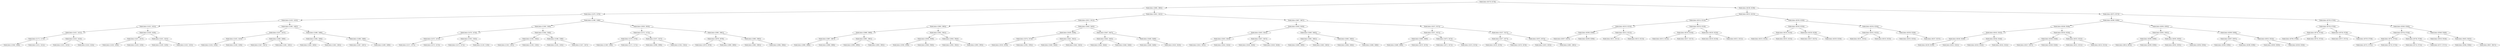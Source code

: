 digraph G{
119036915 [label="Node{data=[6176, 6176]}"]
119036915 -> 223240681
223240681 [label="Node{data=[2885, 2885]}"]
223240681 -> 1618959282
1618959282 [label="Node{data=[1470, 1470]}"]
1618959282 -> 1344803494
1344803494 [label="Node{data=[1433, 1433]}"]
1344803494 -> 355081363
355081363 [label="Node{data=[1425, 1425]}"]
355081363 -> 1804953334
1804953334 [label="Node{data=[1421, 1421]}"]
1804953334 -> 1898775293
1898775293 [label="Node{data=[1172, 1172]}"]
1898775293 -> 1635816284
1635816284 [label="Node{data=[1046, 1046]}"]
1898775293 -> 613143931
613143931 [label="Node{data=[1415, 1415]}"]
1804953334 -> 1693038026
1693038026 [label="Node{data=[1423, 1423]}"]
1693038026 -> 2110417216
2110417216 [label="Node{data=[1422, 1422]}"]
1693038026 -> 414519254
414519254 [label="Node{data=[1424, 1424]}"]
355081363 -> 1651450294
1651450294 [label="Node{data=[1429, 1429]}"]
1651450294 -> 1258397652
1258397652 [label="Node{data=[1427, 1427]}"]
1258397652 -> 1705996189
1705996189 [label="Node{data=[1426, 1426]}"]
1258397652 -> 1439958849
1439958849 [label="Node{data=[1428, 1428]}"]
1651450294 -> 1311637212
1311637212 [label="Node{data=[1431, 1431]}"]
1311637212 -> 152381426
152381426 [label="Node{data=[1430, 1430]}"]
1311637212 -> 391672522
391672522 [label="Node{data=[1432, 1432]}"]
1344803494 -> 1648591215
1648591215 [label="Node{data=[1462, 1462]}"]
1648591215 -> 1127827685
1127827685 [label="Node{data=[1437, 1437]}"]
1127827685 -> 1672728007
1672728007 [label="Node{data=[1435, 1435]}"]
1672728007 -> 925445465
925445465 [label="Node{data=[1434, 1434]}"]
1672728007 -> 1226807850
1226807850 [label="Node{data=[1436, 1436]}"]
1127827685 -> 1080593804
1080593804 [label="Node{data=[1460, 1460]}"]
1080593804 -> 1028173235
1028173235 [label="Node{data=[1447, 1447]}"]
1080593804 -> 1131748518
1131748518 [label="Node{data=[1461, 1461]}"]
1648591215 -> 1980629032
1980629032 [label="Node{data=[1466, 1466]}"]
1980629032 -> 1913579400
1913579400 [label="Node{data=[1464, 1464]}"]
1913579400 -> 181664079
181664079 [label="Node{data=[1463, 1463]}"]
1913579400 -> 1630033055
1630033055 [label="Node{data=[1465, 1465]}"]
1980629032 -> 1730217938
1730217938 [label="Node{data=[1468, 1468]}"]
1730217938 -> 1645645337
1645645337 [label="Node{data=[1467, 1467]}"]
1730217938 -> 1998195349
1998195349 [label="Node{data=[1469, 1469]}"]
1618959282 -> 1412772933
1412772933 [label="Node{data=[1568, 1568]}"]
1412772933 -> 1002813062
1002813062 [label="Node{data=[1560, 1560]}"]
1002813062 -> 1844806049
1844806049 [label="Node{data=[1474, 1474]}"]
1844806049 -> 1251766312
1251766312 [label="Node{data=[1472, 1472]}"]
1251766312 -> 938926626
938926626 [label="Node{data=[1471, 1471]}"]
1251766312 -> 554767324
554767324 [label="Node{data=[1473, 1473]}"]
1844806049 -> 1621653206
1621653206 [label="Node{data=[1502, 1502]}"]
1621653206 -> 1234978779
1234978779 [label="Node{data=[1475, 1475]}"]
1621653206 -> 1241205560
1241205560 [label="Node{data=[1559, 1559]}"]
1002813062 -> 1616723496
1616723496 [label="Node{data=[1564, 1564]}"]
1616723496 -> 1138813491
1138813491 [label="Node{data=[1562, 1562]}"]
1138813491 -> 1751764747
1751764747 [label="Node{data=[1561, 1561]}"]
1138813491 -> 2069429173
2069429173 [label="Node{data=[1563, 1563]}"]
1616723496 -> 1920804488
1920804488 [label="Node{data=[1566, 1566]}"]
1920804488 -> 906558342
906558342 [label="Node{data=[1565, 1565]}"]
1920804488 -> 280984539
280984539 [label="Node{data=[1567, 1567]}"]
1412772933 -> 747028266
747028266 [label="Node{data=[2820, 2820]}"]
747028266 -> 936678740
936678740 [label="Node{data=[1572, 1572]}"]
936678740 -> 1181846755
1181846755 [label="Node{data=[1570, 1570]}"]
1181846755 -> 763053653
763053653 [label="Node{data=[1569, 1569]}"]
1181846755 -> 874369855
874369855 [label="Node{data=[1571, 1571]}"]
936678740 -> 670080733
670080733 [label="Node{data=[2337, 2337]}"]
670080733 -> 1831602260
1831602260 [label="Node{data=[2098, 2098]}"]
670080733 -> 445817418
445817418 [label="Node{data=[2345, 2345]}"]
747028266 -> 1087118860
1087118860 [label="Node{data=[2881, 2881]}"]
1087118860 -> 1676240574
1676240574 [label="Node{data=[2879, 2879]}"]
1676240574 -> 1854581823
1854581823 [label="Node{data=[2878, 2878]}"]
1676240574 -> 1627771734
1627771734 [label="Node{data=[2880, 2880]}"]
1087118860 -> 1092197636
1092197636 [label="Node{data=[2883, 2883]}"]
1092197636 -> 1777196815
1777196815 [label="Node{data=[2882, 2882]}"]
1092197636 -> 1379757401
1379757401 [label="Node{data=[2884, 2884]}"]
223240681 -> 502111019
502111019 [label="Node{data=[3451, 3451]}"]
502111019 -> 277992495
277992495 [label="Node{data=[3012, 3012]}"]
277992495 -> 394491029
394491029 [label="Node{data=[2893, 2893]}"]
394491029 -> 778933401
778933401 [label="Node{data=[2889, 2889]}"]
778933401 -> 1596483260
1596483260 [label="Node{data=[2887, 2887]}"]
1596483260 -> 1090974170
1090974170 [label="Node{data=[2886, 2886]}"]
1596483260 -> 1303184051
1303184051 [label="Node{data=[2888, 2888]}"]
778933401 -> 254185155
254185155 [label="Node{data=[2891, 2891]}"]
254185155 -> 321324061
321324061 [label="Node{data=[2890, 2890]}"]
254185155 -> 1708769154
1708769154 [label="Node{data=[2892, 2892]}"]
394491029 -> 1086619920
1086619920 [label="Node{data=[2941, 2941]}"]
1086619920 -> 2066698077
2066698077 [label="Node{data=[2939, 2939]}"]
2066698077 -> 1350810569
1350810569 [label="Node{data=[2938, 2938]}"]
2066698077 -> 2022587380
2022587380 [label="Node{data=[2940, 2940]}"]
1086619920 -> 472316404
472316404 [label="Node{data=[2943, 2943]}"]
472316404 -> 502401162
502401162 [label="Node{data=[2942, 2942]}"]
472316404 -> 1357034766
1357034766 [label="Node{data=[2993, 2993]}"]
277992495 -> 1505387901
1505387901 [label="Node{data=[3443, 3443]}"]
1505387901 -> 1920519911
1920519911 [label="Node{data=[3439, 3439]}"]
1920519911 -> 2143501946
2143501946 [label="Node{data=[3374, 3374]}"]
2143501946 -> 978103881
978103881 [label="Node{data=[3018, 3018]}"]
2143501946 -> 819443184
819443184 [label="Node{data=[3395, 3395]}"]
1920519911 -> 82594555
82594555 [label="Node{data=[3441, 3441]}"]
82594555 -> 1648006386
1648006386 [label="Node{data=[3440, 3440]}"]
82594555 -> 1029394458
1029394458 [label="Node{data=[3442, 3442]}"]
1505387901 -> 816712308
816712308 [label="Node{data=[3447, 3447]}"]
816712308 -> 1450386696
1450386696 [label="Node{data=[3445, 3445]}"]
1450386696 -> 1624815152
1624815152 [label="Node{data=[3444, 3444]}"]
1450386696 -> 124051889
124051889 [label="Node{data=[3446, 3446]}"]
816712308 -> 1205450371
1205450371 [label="Node{data=[3449, 3449]}"]
1205450371 -> 139296789
139296789 [label="Node{data=[3448, 3448]}"]
1205450371 -> 763481626
763481626 [label="Node{data=[3450, 3450]}"]
502111019 -> 231263090
231263090 [label="Node{data=[3467, 3467]}"]
231263090 -> 120523238
120523238 [label="Node{data=[3459, 3459]}"]
120523238 -> 1669758014
1669758014 [label="Node{data=[3455, 3455]}"]
1669758014 -> 1079287626
1079287626 [label="Node{data=[3453, 3453]}"]
1079287626 -> 193748841
193748841 [label="Node{data=[3452, 3452]}"]
1079287626 -> 1947404231
1947404231 [label="Node{data=[3454, 3454]}"]
1669758014 -> 606401271
606401271 [label="Node{data=[3457, 3457]}"]
606401271 -> 1080985590
1080985590 [label="Node{data=[3456, 3456]}"]
606401271 -> 695267205
695267205 [label="Node{data=[3458, 3458]}"]
120523238 -> 1160902739
1160902739 [label="Node{data=[3463, 3463]}"]
1160902739 -> 1174473032
1174473032 [label="Node{data=[3461, 3461]}"]
1174473032 -> 1919186761
1919186761 [label="Node{data=[3460, 3460]}"]
1174473032 -> 1556521543
1556521543 [label="Node{data=[3462, 3462]}"]
1160902739 -> 385825516
385825516 [label="Node{data=[3465, 3465]}"]
385825516 -> 1484401202
1484401202 [label="Node{data=[3464, 3464]}"]
385825516 -> 158711883
158711883 [label="Node{data=[3466, 3466]}"]
231263090 -> 1623760824
1623760824 [label="Node{data=[3475, 3475]}"]
1623760824 -> 261091607
261091607 [label="Node{data=[3471, 3471]}"]
261091607 -> 103641454
103641454 [label="Node{data=[3469, 3469]}"]
103641454 -> 561880696
561880696 [label="Node{data=[3468, 3468]}"]
103641454 -> 99414192
99414192 [label="Node{data=[3470, 3470]}"]
261091607 -> 1964748371
1964748371 [label="Node{data=[3473, 3473]}"]
1964748371 -> 416286623
416286623 [label="Node{data=[3472, 3472]}"]
1964748371 -> 1435751587
1435751587 [label="Node{data=[3474, 3474]}"]
1623760824 -> 924374993
924374993 [label="Node{data=[3527, 3527]}"]
924374993 -> 534351447
534351447 [label="Node{data=[3477, 3477]}"]
534351447 -> 128814796
128814796 [label="Node{data=[3476, 3476]}"]
534351447 -> 1288729686
1288729686 [label="Node{data=[3478, 3478]}"]
924374993 -> 1032291394
1032291394 [label="Node{data=[5675, 5675]}"]
1032291394 -> 1853820563
1853820563 [label="Node{data=[5633, 5633]}"]
1032291394 -> 97461886
97461886 [label="Node{data=[5681, 5681]}"]
119036915 -> 1249017941
1249017941 [label="Node{data=[6238, 6238]}"]
1249017941 -> 1263974605
1263974605 [label="Node{data=[6222, 6222]}"]
1263974605 -> 1565211810
1565211810 [label="Node{data=[6214, 6214]}"]
1565211810 -> 558566819
558566819 [label="Node{data=[6210, 6210]}"]
558566819 -> 2145735159
2145735159 [label="Node{data=[6208, 6208]}"]
2145735159 -> 17501718
17501718 [label="Node{data=[6207, 6207]}"]
2145735159 -> 86088889
86088889 [label="Node{data=[6209, 6209]}"]
558566819 -> 2088677291
2088677291 [label="Node{data=[6212, 6212]}"]
2088677291 -> 700523322
700523322 [label="Node{data=[6211, 6211]}"]
2088677291 -> 1885598634
1885598634 [label="Node{data=[6213, 6213]}"]
1565211810 -> 2041474379
2041474379 [label="Node{data=[6218, 6218]}"]
2041474379 -> 1881445922
1881445922 [label="Node{data=[6216, 6216]}"]
1881445922 -> 1348248559
1348248559 [label="Node{data=[6215, 6215]}"]
1881445922 -> 1070462189
1070462189 [label="Node{data=[6217, 6217]}"]
2041474379 -> 889389674
889389674 [label="Node{data=[6220, 6220]}"]
889389674 -> 1631721326
1631721326 [label="Node{data=[6219, 6219]}"]
889389674 -> 1421120370
1421120370 [label="Node{data=[6221, 6221]}"]
1263974605 -> 76443541
76443541 [label="Node{data=[6230, 6230]}"]
76443541 -> 699608380
699608380 [label="Node{data=[6226, 6226]}"]
699608380 -> 1488696835
1488696835 [label="Node{data=[6224, 6224]}"]
1488696835 -> 677675365
677675365 [label="Node{data=[6223, 6223]}"]
1488696835 -> 1608626491
1608626491 [label="Node{data=[6225, 6225]}"]
699608380 -> 1871424822
1871424822 [label="Node{data=[6228, 6228]}"]
1871424822 -> 1787106666
1787106666 [label="Node{data=[6227, 6227]}"]
1871424822 -> 1726402294
1726402294 [label="Node{data=[6229, 6229]}"]
76443541 -> 886887288
886887288 [label="Node{data=[6234, 6234]}"]
886887288 -> 109853384
109853384 [label="Node{data=[6232, 6232]}"]
109853384 -> 1147162934
1147162934 [label="Node{data=[6231, 6231]}"]
109853384 -> 337749554
337749554 [label="Node{data=[6233, 6233]}"]
886887288 -> 1177874653
1177874653 [label="Node{data=[6236, 6236]}"]
1177874653 -> 554293417
554293417 [label="Node{data=[6235, 6235]}"]
1177874653 -> 1730597983
1730597983 [label="Node{data=[6237, 6237]}"]
1249017941 -> 2117070527
2117070527 [label="Node{data=[8373, 8373]}"]
2117070527 -> 528243647
528243647 [label="Node{data=[6269, 6269]}"]
528243647 -> 1893663849
1893663849 [label="Node{data=[6246, 6246]}"]
1893663849 -> 562733569
562733569 [label="Node{data=[6242, 6242]}"]
562733569 -> 542243481
542243481 [label="Node{data=[6240, 6240]}"]
542243481 -> 1561197711
1561197711 [label="Node{data=[6239, 6239]}"]
542243481 -> 1434015499
1434015499 [label="Node{data=[6241, 6241]}"]
562733569 -> 555183375
555183375 [label="Node{data=[6244, 6244]}"]
555183375 -> 238931590
238931590 [label="Node{data=[6243, 6243]}"]
555183375 -> 1013359178
1013359178 [label="Node{data=[6245, 6245]}"]
1893663849 -> 590904258
590904258 [label="Node{data=[6250, 6250]}"]
590904258 -> 962401727
962401727 [label="Node{data=[6248, 6248]}"]
962401727 -> 1509205484
1509205484 [label="Node{data=[6247, 6247]}"]
962401727 -> 1342781546
1342781546 [label="Node{data=[6249, 6249]}"]
590904258 -> 806338498
806338498 [label="Node{data=[6252, 6252]}"]
806338498 -> 1630450833
1630450833 [label="Node{data=[6251, 6251]}"]
806338498 -> 495560349
495560349 [label="Node{data=[6253, 6253]}"]
528243647 -> 73008942
73008942 [label="Node{data=[8295, 8295]}"]
73008942 -> 1231444424
1231444424 [label="Node{data=[8291, 8291]}"]
1231444424 -> 1576597065
1576597065 [label="Node{data=[8289, 8289]}"]
1576597065 -> 219487781
219487781 [label="Node{data=[6614, 6614]}"]
1576597065 -> 1503796190
1503796190 [label="Node{data=[8290, 8290]}"]
1231444424 -> 586260795
586260795 [label="Node{data=[8293, 8293]}"]
586260795 -> 950092178
950092178 [label="Node{data=[8292, 8292]}"]
586260795 -> 492864661
492864661 [label="Node{data=[8294, 8294]}"]
73008942 -> 1414856716
1414856716 [label="Node{data=[8299, 8299]}"]
1414856716 -> 2072157124
2072157124 [label="Node{data=[8297, 8297]}"]
2072157124 -> 1235089655
1235089655 [label="Node{data=[8296, 8296]}"]
2072157124 -> 1346410877
1346410877 [label="Node{data=[8298, 8298]}"]
1414856716 -> 745125401
745125401 [label="Node{data=[8333, 8333]}"]
745125401 -> 1138377963
1138377963 [label="Node{data=[8300, 8300]}"]
745125401 -> 1697011239
1697011239 [label="Node{data=[8338, 8338]}"]
2117070527 -> 830058639
830058639 [label="Node{data=[8730, 8730]}"]
830058639 -> 1346441671
1346441671 [label="Node{data=[8726, 8726]}"]
1346441671 -> 1093528120
1093528120 [label="Node{data=[8724, 8724]}"]
1093528120 -> 376249172
376249172 [label="Node{data=[8706, 8706]}"]
1093528120 -> 1785478366
1785478366 [label="Node{data=[8725, 8725]}"]
1346441671 -> 846976893
846976893 [label="Node{data=[8728, 8728]}"]
846976893 -> 472487712
472487712 [label="Node{data=[8727, 8727]}"]
846976893 -> 1650493514
1650493514 [label="Node{data=[8729, 8729]}"]
830058639 -> 1776402964
1776402964 [label="Node{data=[9240, 9240]}"]
1776402964 -> 88944746
88944746 [label="Node{data=[8734, 8734]}"]
88944746 -> 1426929524
1426929524 [label="Node{data=[8732, 8732]}"]
1426929524 -> 860477255
860477255 [label="Node{data=[8731, 8731]}"]
1426929524 -> 1423921752
1423921752 [label="Node{data=[8733, 8733]}"]
88944746 -> 947775177
947775177 [label="Node{data=[8736, 8736]}"]
947775177 -> 74960933
74960933 [label="Node{data=[8735, 8735]}"]
947775177 -> 2038025219
2038025219 [label="Node{data=[8737, 8737]}"]
1776402964 -> 1461325030
1461325030 [label="Node{data=[9349, 9349]}"]
1461325030 -> 455522
455522 [label="Node{data=[9318, 9318]}"]
1461325030 -> 977989055
977989055 [label="Node{data=[9435, 9435]}"]
977989055 -> 224667425
224667425 [label="Node{data=[9384, 9384]}"]
977989055 -> 169764695
169764695 [label="Node{data=[9637, 9637]}"]
}